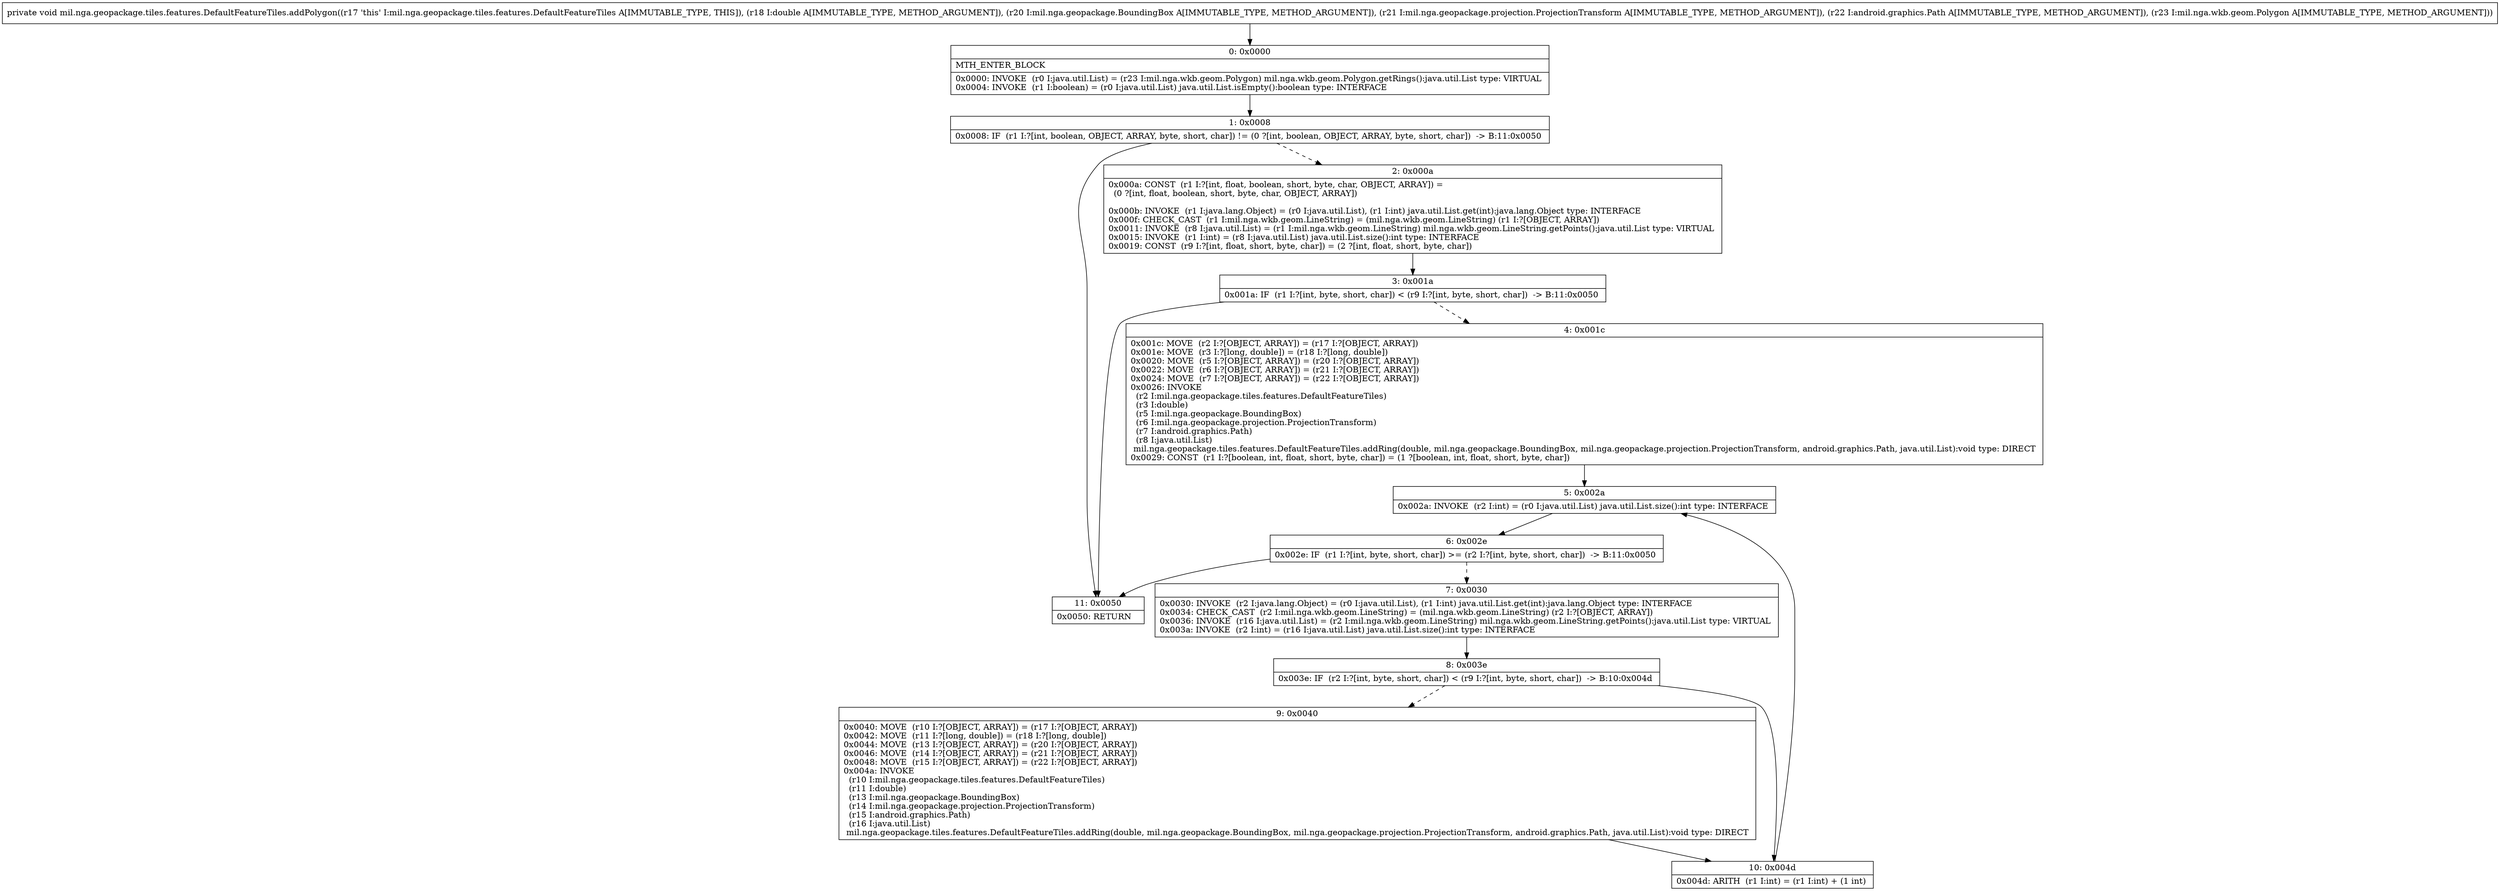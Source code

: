 digraph "CFG formil.nga.geopackage.tiles.features.DefaultFeatureTiles.addPolygon(DLmil\/nga\/geopackage\/BoundingBox;Lmil\/nga\/geopackage\/projection\/ProjectionTransform;Landroid\/graphics\/Path;Lmil\/nga\/wkb\/geom\/Polygon;)V" {
Node_0 [shape=record,label="{0\:\ 0x0000|MTH_ENTER_BLOCK\l|0x0000: INVOKE  (r0 I:java.util.List) = (r23 I:mil.nga.wkb.geom.Polygon) mil.nga.wkb.geom.Polygon.getRings():java.util.List type: VIRTUAL \l0x0004: INVOKE  (r1 I:boolean) = (r0 I:java.util.List) java.util.List.isEmpty():boolean type: INTERFACE \l}"];
Node_1 [shape=record,label="{1\:\ 0x0008|0x0008: IF  (r1 I:?[int, boolean, OBJECT, ARRAY, byte, short, char]) != (0 ?[int, boolean, OBJECT, ARRAY, byte, short, char])  \-\> B:11:0x0050 \l}"];
Node_2 [shape=record,label="{2\:\ 0x000a|0x000a: CONST  (r1 I:?[int, float, boolean, short, byte, char, OBJECT, ARRAY]) = \l  (0 ?[int, float, boolean, short, byte, char, OBJECT, ARRAY])\l \l0x000b: INVOKE  (r1 I:java.lang.Object) = (r0 I:java.util.List), (r1 I:int) java.util.List.get(int):java.lang.Object type: INTERFACE \l0x000f: CHECK_CAST  (r1 I:mil.nga.wkb.geom.LineString) = (mil.nga.wkb.geom.LineString) (r1 I:?[OBJECT, ARRAY]) \l0x0011: INVOKE  (r8 I:java.util.List) = (r1 I:mil.nga.wkb.geom.LineString) mil.nga.wkb.geom.LineString.getPoints():java.util.List type: VIRTUAL \l0x0015: INVOKE  (r1 I:int) = (r8 I:java.util.List) java.util.List.size():int type: INTERFACE \l0x0019: CONST  (r9 I:?[int, float, short, byte, char]) = (2 ?[int, float, short, byte, char]) \l}"];
Node_3 [shape=record,label="{3\:\ 0x001a|0x001a: IF  (r1 I:?[int, byte, short, char]) \< (r9 I:?[int, byte, short, char])  \-\> B:11:0x0050 \l}"];
Node_4 [shape=record,label="{4\:\ 0x001c|0x001c: MOVE  (r2 I:?[OBJECT, ARRAY]) = (r17 I:?[OBJECT, ARRAY]) \l0x001e: MOVE  (r3 I:?[long, double]) = (r18 I:?[long, double]) \l0x0020: MOVE  (r5 I:?[OBJECT, ARRAY]) = (r20 I:?[OBJECT, ARRAY]) \l0x0022: MOVE  (r6 I:?[OBJECT, ARRAY]) = (r21 I:?[OBJECT, ARRAY]) \l0x0024: MOVE  (r7 I:?[OBJECT, ARRAY]) = (r22 I:?[OBJECT, ARRAY]) \l0x0026: INVOKE  \l  (r2 I:mil.nga.geopackage.tiles.features.DefaultFeatureTiles)\l  (r3 I:double)\l  (r5 I:mil.nga.geopackage.BoundingBox)\l  (r6 I:mil.nga.geopackage.projection.ProjectionTransform)\l  (r7 I:android.graphics.Path)\l  (r8 I:java.util.List)\l mil.nga.geopackage.tiles.features.DefaultFeatureTiles.addRing(double, mil.nga.geopackage.BoundingBox, mil.nga.geopackage.projection.ProjectionTransform, android.graphics.Path, java.util.List):void type: DIRECT \l0x0029: CONST  (r1 I:?[boolean, int, float, short, byte, char]) = (1 ?[boolean, int, float, short, byte, char]) \l}"];
Node_5 [shape=record,label="{5\:\ 0x002a|0x002a: INVOKE  (r2 I:int) = (r0 I:java.util.List) java.util.List.size():int type: INTERFACE \l}"];
Node_6 [shape=record,label="{6\:\ 0x002e|0x002e: IF  (r1 I:?[int, byte, short, char]) \>= (r2 I:?[int, byte, short, char])  \-\> B:11:0x0050 \l}"];
Node_7 [shape=record,label="{7\:\ 0x0030|0x0030: INVOKE  (r2 I:java.lang.Object) = (r0 I:java.util.List), (r1 I:int) java.util.List.get(int):java.lang.Object type: INTERFACE \l0x0034: CHECK_CAST  (r2 I:mil.nga.wkb.geom.LineString) = (mil.nga.wkb.geom.LineString) (r2 I:?[OBJECT, ARRAY]) \l0x0036: INVOKE  (r16 I:java.util.List) = (r2 I:mil.nga.wkb.geom.LineString) mil.nga.wkb.geom.LineString.getPoints():java.util.List type: VIRTUAL \l0x003a: INVOKE  (r2 I:int) = (r16 I:java.util.List) java.util.List.size():int type: INTERFACE \l}"];
Node_8 [shape=record,label="{8\:\ 0x003e|0x003e: IF  (r2 I:?[int, byte, short, char]) \< (r9 I:?[int, byte, short, char])  \-\> B:10:0x004d \l}"];
Node_9 [shape=record,label="{9\:\ 0x0040|0x0040: MOVE  (r10 I:?[OBJECT, ARRAY]) = (r17 I:?[OBJECT, ARRAY]) \l0x0042: MOVE  (r11 I:?[long, double]) = (r18 I:?[long, double]) \l0x0044: MOVE  (r13 I:?[OBJECT, ARRAY]) = (r20 I:?[OBJECT, ARRAY]) \l0x0046: MOVE  (r14 I:?[OBJECT, ARRAY]) = (r21 I:?[OBJECT, ARRAY]) \l0x0048: MOVE  (r15 I:?[OBJECT, ARRAY]) = (r22 I:?[OBJECT, ARRAY]) \l0x004a: INVOKE  \l  (r10 I:mil.nga.geopackage.tiles.features.DefaultFeatureTiles)\l  (r11 I:double)\l  (r13 I:mil.nga.geopackage.BoundingBox)\l  (r14 I:mil.nga.geopackage.projection.ProjectionTransform)\l  (r15 I:android.graphics.Path)\l  (r16 I:java.util.List)\l mil.nga.geopackage.tiles.features.DefaultFeatureTiles.addRing(double, mil.nga.geopackage.BoundingBox, mil.nga.geopackage.projection.ProjectionTransform, android.graphics.Path, java.util.List):void type: DIRECT \l}"];
Node_10 [shape=record,label="{10\:\ 0x004d|0x004d: ARITH  (r1 I:int) = (r1 I:int) + (1 int) \l}"];
Node_11 [shape=record,label="{11\:\ 0x0050|0x0050: RETURN   \l}"];
MethodNode[shape=record,label="{private void mil.nga.geopackage.tiles.features.DefaultFeatureTiles.addPolygon((r17 'this' I:mil.nga.geopackage.tiles.features.DefaultFeatureTiles A[IMMUTABLE_TYPE, THIS]), (r18 I:double A[IMMUTABLE_TYPE, METHOD_ARGUMENT]), (r20 I:mil.nga.geopackage.BoundingBox A[IMMUTABLE_TYPE, METHOD_ARGUMENT]), (r21 I:mil.nga.geopackage.projection.ProjectionTransform A[IMMUTABLE_TYPE, METHOD_ARGUMENT]), (r22 I:android.graphics.Path A[IMMUTABLE_TYPE, METHOD_ARGUMENT]), (r23 I:mil.nga.wkb.geom.Polygon A[IMMUTABLE_TYPE, METHOD_ARGUMENT])) }"];
MethodNode -> Node_0;
Node_0 -> Node_1;
Node_1 -> Node_2[style=dashed];
Node_1 -> Node_11;
Node_2 -> Node_3;
Node_3 -> Node_4[style=dashed];
Node_3 -> Node_11;
Node_4 -> Node_5;
Node_5 -> Node_6;
Node_6 -> Node_7[style=dashed];
Node_6 -> Node_11;
Node_7 -> Node_8;
Node_8 -> Node_9[style=dashed];
Node_8 -> Node_10;
Node_9 -> Node_10;
Node_10 -> Node_5;
}

